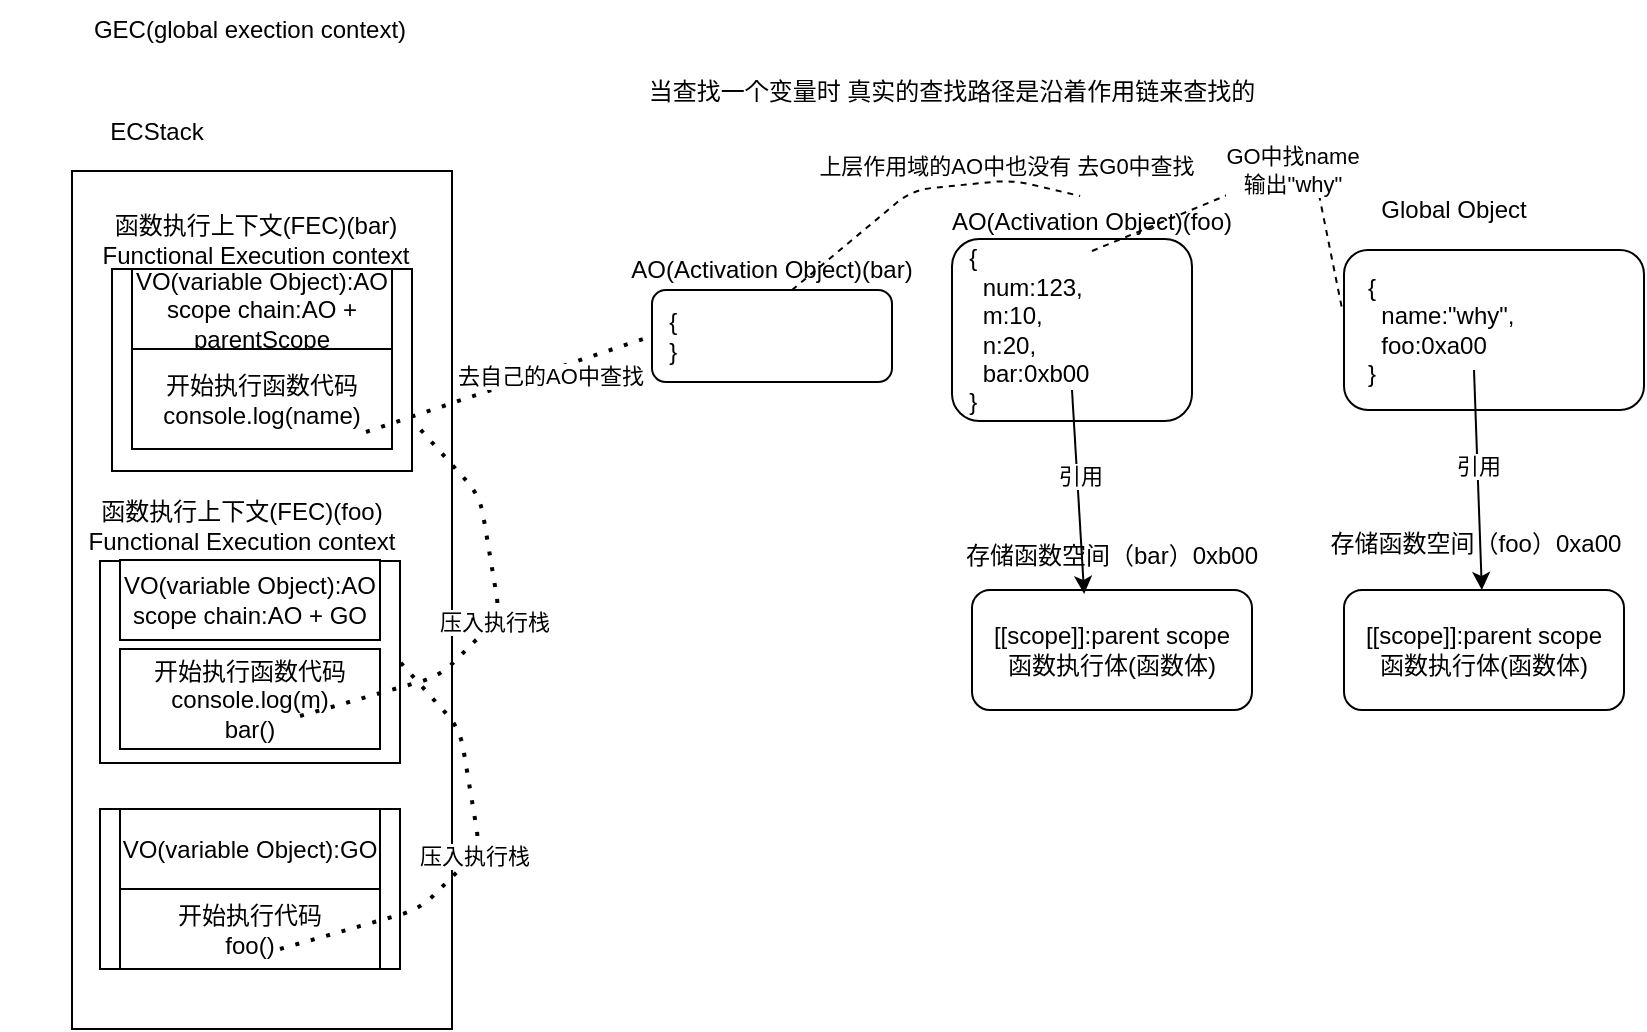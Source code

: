 <mxfile>
    <diagram id="hpiwRGb-agkFqXvQGM38" name="第 1 页">
        <mxGraphModel dx="688" dy="275" grid="1" gridSize="10" guides="1" tooltips="1" connect="1" arrows="1" fold="1" page="1" pageScale="1" pageWidth="827" pageHeight="1169" math="0" shadow="0">
            <root>
                <mxCell id="0"/>
                <mxCell id="1" parent="0"/>
                <mxCell id="3" value="" style="rounded=0;whiteSpace=wrap;html=1;" parent="1" vertex="1">
                    <mxGeometry x="50" y="575.5" width="190" height="429" as="geometry"/>
                </mxCell>
                <mxCell id="4" value="GEC(global exection context)" style="text;html=1;strokeColor=none;fillColor=none;align=center;verticalAlign=middle;whiteSpace=wrap;rounded=0;" parent="1" vertex="1">
                    <mxGeometry x="14" y="490" width="250" height="30" as="geometry"/>
                </mxCell>
                <mxCell id="5" value="" style="rounded=0;whiteSpace=wrap;html=1;" parent="1" vertex="1">
                    <mxGeometry x="64" y="894.5" width="150" height="80" as="geometry"/>
                </mxCell>
                <mxCell id="8" value="VO(variable Object):GO" style="rounded=0;whiteSpace=wrap;html=1;" parent="1" vertex="1">
                    <mxGeometry x="74" y="894.5" width="130" height="40" as="geometry"/>
                </mxCell>
                <mxCell id="9" value="开始执行代码&lt;br&gt;foo()" style="rounded=0;whiteSpace=wrap;html=1;" parent="1" vertex="1">
                    <mxGeometry x="74" y="934.5" width="130" height="40" as="geometry"/>
                </mxCell>
                <mxCell id="10" value="ECStack" style="text;html=1;strokeColor=none;fillColor=none;align=center;verticalAlign=middle;whiteSpace=wrap;rounded=0;" parent="1" vertex="1">
                    <mxGeometry x="30" y="545.5" width="125" height="20" as="geometry"/>
                </mxCell>
                <mxCell id="11" value="&amp;nbsp; &amp;nbsp;{&lt;br&gt;&amp;nbsp; &amp;nbsp; &amp;nbsp;name:&quot;why&quot;,&lt;br&gt;&amp;nbsp; &amp;nbsp; &amp;nbsp;foo:0xa00&lt;br&gt;&amp;nbsp; &amp;nbsp;}" style="rounded=1;whiteSpace=wrap;html=1;align=left;" parent="1" vertex="1">
                    <mxGeometry x="686" y="615" width="150" height="80" as="geometry"/>
                </mxCell>
                <mxCell id="12" value="Global Object" style="text;html=1;strokeColor=none;fillColor=none;align=center;verticalAlign=middle;whiteSpace=wrap;rounded=0;" parent="1" vertex="1">
                    <mxGeometry x="671" y="585" width="140" height="20" as="geometry"/>
                </mxCell>
                <mxCell id="13" value="[[scope]]:parent scope&lt;br&gt;函数执行体(函数体)" style="rounded=1;whiteSpace=wrap;html=1;" parent="1" vertex="1">
                    <mxGeometry x="686" y="785" width="140" height="60" as="geometry"/>
                </mxCell>
                <mxCell id="14" value="存储函数空间（foo）0xa00" style="text;html=1;strokeColor=none;fillColor=none;align=center;verticalAlign=middle;whiteSpace=wrap;rounded=0;" parent="1" vertex="1">
                    <mxGeometry x="672" y="757" width="160" height="10" as="geometry"/>
                </mxCell>
                <mxCell id="16" value="" style="endArrow=classic;html=1;" parent="1" target="13" edge="1">
                    <mxGeometry width="50" height="50" relative="1" as="geometry">
                        <mxPoint x="751" y="675" as="sourcePoint"/>
                        <mxPoint x="781" y="765" as="targetPoint"/>
                    </mxGeometry>
                </mxCell>
                <mxCell id="34" value="引用" style="edgeLabel;html=1;align=center;verticalAlign=middle;resizable=0;points=[];" parent="16" vertex="1" connectable="0">
                    <mxGeometry x="-0.141" relative="1" as="geometry">
                        <mxPoint as="offset"/>
                    </mxGeometry>
                </mxCell>
                <mxCell id="19" value="函数执行上下文(FEC)(bar)&lt;br&gt;Functional Execution context" style="text;html=1;strokeColor=none;fillColor=none;align=center;verticalAlign=middle;whiteSpace=wrap;rounded=0;" parent="1" vertex="1">
                    <mxGeometry x="37" y="594.5" width="210" height="30" as="geometry"/>
                </mxCell>
                <mxCell id="20" value="" style="rounded=0;whiteSpace=wrap;html=1;" parent="1" vertex="1">
                    <mxGeometry x="64" y="770.5" width="150" height="101" as="geometry"/>
                </mxCell>
                <mxCell id="21" value="VO(variable Object):AO&lt;br&gt;scope chain:AO + GO" style="rounded=0;whiteSpace=wrap;html=1;" parent="1" vertex="1">
                    <mxGeometry x="74" y="770" width="130" height="40" as="geometry"/>
                </mxCell>
                <mxCell id="22" value="&amp;nbsp; {&lt;br&gt;&amp;nbsp; &amp;nbsp; num:123,&lt;br&gt;&amp;nbsp; &amp;nbsp; m:10,&lt;br&gt;&amp;nbsp; &amp;nbsp; n:20,&lt;br&gt;&amp;nbsp; &amp;nbsp; bar:0xb00&lt;br&gt;&amp;nbsp; }&amp;nbsp;" style="rounded=1;whiteSpace=wrap;html=1;align=left;" parent="1" vertex="1">
                    <mxGeometry x="490" y="609.5" width="120" height="91" as="geometry"/>
                </mxCell>
                <mxCell id="23" value="AO(Activation Object)(foo)" style="text;html=1;strokeColor=none;fillColor=none;align=center;verticalAlign=middle;whiteSpace=wrap;rounded=0;" parent="1" vertex="1">
                    <mxGeometry x="470" y="591" width="180" height="20" as="geometry"/>
                </mxCell>
                <mxCell id="24" value="开始执行函数代码&lt;br&gt;console.log(m)&lt;br&gt;bar()" style="rounded=0;whiteSpace=wrap;html=1;" parent="1" vertex="1">
                    <mxGeometry x="74" y="814.5" width="130" height="50" as="geometry"/>
                </mxCell>
                <mxCell id="48" value="当查找一个变量时 真实的查找路径是沿着作用链来查找的" style="text;html=1;strokeColor=none;fillColor=none;align=center;verticalAlign=middle;whiteSpace=wrap;rounded=0;" parent="1" vertex="1">
                    <mxGeometry x="330" y="525.5" width="320" height="20" as="geometry"/>
                </mxCell>
                <mxCell id="49" value="[[scope]]:parent scope&lt;br&gt;函数执行体(函数体)" style="rounded=1;whiteSpace=wrap;html=1;" vertex="1" parent="1">
                    <mxGeometry x="500" y="785" width="140" height="60" as="geometry"/>
                </mxCell>
                <mxCell id="50" value="存储函数空间（bar）0xb00" style="text;html=1;strokeColor=none;fillColor=none;align=center;verticalAlign=middle;whiteSpace=wrap;rounded=0;" vertex="1" parent="1">
                    <mxGeometry x="490" y="750" width="160" height="35" as="geometry"/>
                </mxCell>
                <mxCell id="54" value="压入执行栈" style="endArrow=none;dashed=1;html=1;dashPattern=1 3;strokeWidth=2;entryX=1;entryY=0.5;entryDx=0;entryDy=0;" edge="1" parent="1" target="20">
                    <mxGeometry width="50" height="50" relative="1" as="geometry">
                        <mxPoint x="154" y="964.5" as="sourcePoint"/>
                        <mxPoint x="264" y="814.5" as="targetPoint"/>
                        <Array as="points">
                            <mxPoint x="224" y="944.5"/>
                            <mxPoint x="254" y="914.5"/>
                            <mxPoint x="244" y="854.5"/>
                        </Array>
                    </mxGeometry>
                </mxCell>
                <mxCell id="55" value="" style="rounded=0;whiteSpace=wrap;html=1;" vertex="1" parent="1">
                    <mxGeometry x="70" y="624.5" width="150" height="101" as="geometry"/>
                </mxCell>
                <mxCell id="56" value="VO(variable Object):AO&lt;br&gt;scope chain:AO + parentScope" style="rounded=0;whiteSpace=wrap;html=1;" vertex="1" parent="1">
                    <mxGeometry x="80" y="624.5" width="130" height="40" as="geometry"/>
                </mxCell>
                <mxCell id="57" value="开始执行函数代码&lt;br&gt;console.log(name)" style="rounded=0;whiteSpace=wrap;html=1;" vertex="1" parent="1">
                    <mxGeometry x="80" y="664.5" width="130" height="50" as="geometry"/>
                </mxCell>
                <mxCell id="58" value="函数执行上下文(FEC)(foo)&lt;br&gt;Functional Execution context" style="text;html=1;strokeColor=none;fillColor=none;align=center;verticalAlign=middle;whiteSpace=wrap;rounded=0;" vertex="1" parent="1">
                    <mxGeometry x="30" y="737.5" width="210" height="30" as="geometry"/>
                </mxCell>
                <mxCell id="59" value="压入执行栈" style="endArrow=none;dashed=1;html=1;dashPattern=1 3;strokeWidth=2;entryX=1;entryY=0.5;entryDx=0;entryDy=0;" edge="1" parent="1">
                    <mxGeometry width="50" height="50" relative="1" as="geometry">
                        <mxPoint x="164" y="848" as="sourcePoint"/>
                        <mxPoint x="224" y="704.5" as="targetPoint"/>
                        <Array as="points">
                            <mxPoint x="234" y="828"/>
                            <mxPoint x="264" y="798"/>
                            <mxPoint x="254" y="738"/>
                        </Array>
                    </mxGeometry>
                </mxCell>
                <mxCell id="60" value="&amp;nbsp; {&lt;br&gt;&amp;nbsp; }" style="rounded=1;whiteSpace=wrap;html=1;align=left;" vertex="1" parent="1">
                    <mxGeometry x="340" y="635" width="120" height="46" as="geometry"/>
                </mxCell>
                <mxCell id="61" value="AO(Activation Object)(bar)" style="text;html=1;strokeColor=none;fillColor=none;align=center;verticalAlign=middle;whiteSpace=wrap;rounded=0;" vertex="1" parent="1">
                    <mxGeometry x="310" y="615" width="180" height="20" as="geometry"/>
                </mxCell>
                <mxCell id="62" value="" style="endArrow=classic;html=1;entryX=0.413;entryY=1.057;entryDx=0;entryDy=0;entryPerimeter=0;" edge="1" parent="1" target="50">
                    <mxGeometry width="50" height="50" relative="1" as="geometry">
                        <mxPoint x="550" y="685" as="sourcePoint"/>
                        <mxPoint x="550" y="767.5" as="targetPoint"/>
                    </mxGeometry>
                </mxCell>
                <mxCell id="63" value="引用" style="edgeLabel;html=1;align=center;verticalAlign=middle;resizable=0;points=[];" vertex="1" connectable="0" parent="62">
                    <mxGeometry x="-0.188" y="1" relative="1" as="geometry">
                        <mxPoint y="1" as="offset"/>
                    </mxGeometry>
                </mxCell>
                <mxCell id="64" value="" style="endArrow=none;dashed=1;html=1;dashPattern=1 3;strokeWidth=2;entryX=0;entryY=0.5;entryDx=0;entryDy=0;" edge="1" parent="1" target="60">
                    <mxGeometry width="50" height="50" relative="1" as="geometry">
                        <mxPoint x="197" y="706" as="sourcePoint"/>
                        <mxPoint x="247" y="656" as="targetPoint"/>
                    </mxGeometry>
                </mxCell>
                <mxCell id="65" value="去自己的AO中查找" style="edgeLabel;html=1;align=center;verticalAlign=middle;resizable=0;points=[];" vertex="1" connectable="0" parent="64">
                    <mxGeometry x="0.271" y="-2" relative="1" as="geometry">
                        <mxPoint as="offset"/>
                    </mxGeometry>
                </mxCell>
                <mxCell id="66" value="上层作用域的AO中也没有 去G0中查找" style="endArrow=none;dashed=1;html=1;entryX=0.467;entryY=-0.15;entryDx=0;entryDy=0;entryPerimeter=0;" edge="1" parent="1" target="23">
                    <mxGeometry x="0.549" y="7" width="50" height="50" relative="1" as="geometry">
                        <mxPoint x="410" y="635" as="sourcePoint"/>
                        <mxPoint x="540" y="585" as="targetPoint"/>
                        <Array as="points">
                            <mxPoint x="470" y="585"/>
                            <mxPoint x="520" y="580"/>
                        </Array>
                        <mxPoint as="offset"/>
                    </mxGeometry>
                </mxCell>
                <mxCell id="67" value="" style="endArrow=none;dashed=1;html=1;entryX=-0.007;entryY=0.363;entryDx=0;entryDy=0;entryPerimeter=0;" edge="1" parent="1" target="11">
                    <mxGeometry width="50" height="50" relative="1" as="geometry">
                        <mxPoint x="560" y="615.5" as="sourcePoint"/>
                        <mxPoint x="610" y="565.5" as="targetPoint"/>
                        <Array as="points">
                            <mxPoint x="670" y="570"/>
                        </Array>
                    </mxGeometry>
                </mxCell>
                <mxCell id="69" value="GO中找name&lt;br&gt;输出&quot;why&quot;" style="edgeLabel;html=1;align=center;verticalAlign=middle;resizable=0;points=[];" vertex="1" connectable="0" parent="67">
                    <mxGeometry x="-0.097" y="3" relative="1" as="geometry">
                        <mxPoint x="20" y="-4" as="offset"/>
                    </mxGeometry>
                </mxCell>
            </root>
        </mxGraphModel>
    </diagram>
</mxfile>